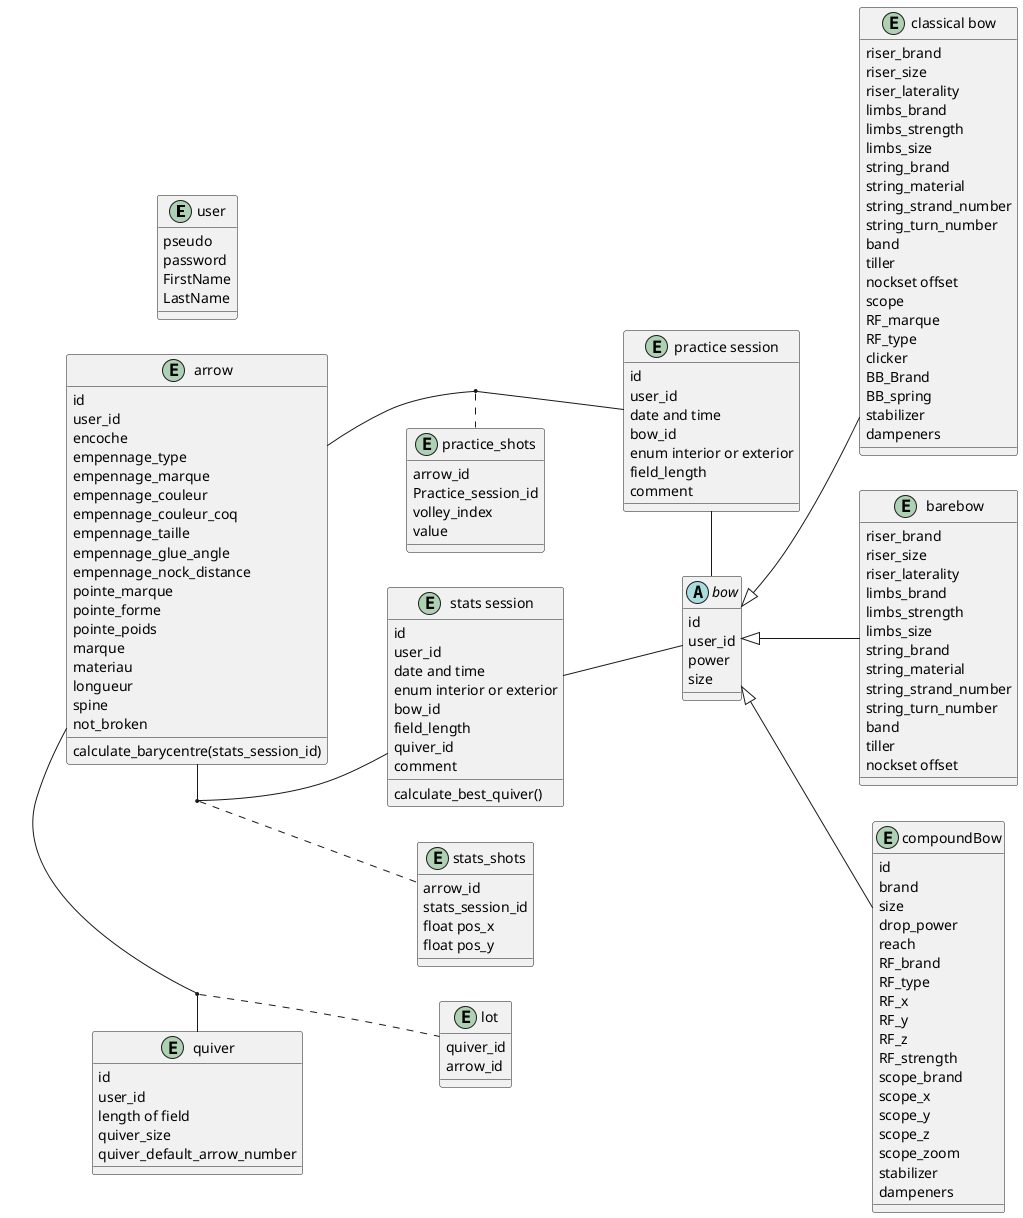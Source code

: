 @startuml mpd

left to right direction

entity "user" as User{
    pseudo
    password
    FirstName
    LastName
}

entity "arrow" as Arrow {
    id
    user_id
    encoche
    ' pour l'empennace
        empennage_type 
        empennage_marque
        empennage_couleur
        empennage_couleur_coq
        empennage_taille
        empennage_glue_angle
        empennage_nock_distance
    ' pointe
        pointe_marque
        pointe_forme
        pointe_poids
    'tube
        marque
        materiau
        longueur
        spine
    not_broken
    calculate_barycentre(stats_session_id)
}   

/'
note left of Arrow::empennage_type
    Enum: spin wings / vanes / flu-flu
end note
'/

entity "lot" as Lot{
    quiver_id
    arrow_id
}

entity "quiver" as Quiver{
    id
    user_id
    length of field
    quiver_size
    quiver_default_arrow_number
}
/'
note bottom of Quiver::quiver_size
    size is the amount of arrow in a volley
end note

note bottom of Quiver::quiver_default_arrow_number
    amount of arrow in the quiver dedicated to replace broken arrows
end note
'/

Arrow - Quiver
(Arrow, Quiver) .. Lot

entity "practice session" as PracticeSession{
    id
    user_id
    date and time
    bow_id
    enum interior or exterior
    field_length
    comment
}


entity "practice_shots" as PracticeShots{
    arrow_id
    Practice_session_id
    volley_index
    value
}

PracticeSession - Bow
Arrow -- PracticeSession
(Arrow, PracticeSession) .. PracticeShots


entity "stats session" as StatsSession{
    id
    user_id
    date and time
    enum interior or exterior
    bow_id
    field_length
    quiver_id
    comment
    calculate_best_quiver()
}

entity "stats_shots" as StatsShots{
    arrow_id
    stats_session_id
    float pos_x
    float pos_y
}

StatsSession -- Bow
Arrow - StatsSession
(Arrow, StatsSession) .. StatsShots


abstract "bow" as Bow{
    id
    user_id
    power
    size
}

entity "classical bow" as ClassicalBow{
    ' riser
        riser_brand
        riser_size
        riser_laterality
    ' limbs
        limbs_brand
        limbs_strength
        limbs_size
    ' string
        string_brand
        string_material
        string_strand_number
        string_turn_number
        band
        tiller
        nockset offset
    scope /' later: save x and y data on scope for distances'/
    ' arrow stand
        RF_marque
        RF_type
    ' clicker
        clicker
    ' berger button
        BB_Brand
        BB_spring
    ' stabilization
        stabilizer
        dampeners
}

entity "barebow" as BareBow{
    ' riser
        riser_brand
        riser_size
        riser_laterality
    ' limbs
        limbs_brand
        limbs_strength
        limbs_size
    ' string
        string_brand
        string_material
        string_strand_number
        string_turn_number
        band
        tiller
        nockset offset
}

entity "compoundBow" as CompoundBow{
    id
    brand
    size
    drop_power
    reach
    'RF
        RF_brand
        RF_type
        RF_x
        RF_y
        RF_z
        RF_strength
    'scope
        scope_brand
        scope_x
        scope_y
        scope_z
        scope_zoom
    ' stabilization
        stabilizer
        dampeners
}

/'
enum "bow type" as BowType{
    classical
    Compound
    barebow
}
'/

Bow <|-- CompoundBow
Bow <|-- ClassicalBow
Bow <|-- BareBow

@enduml